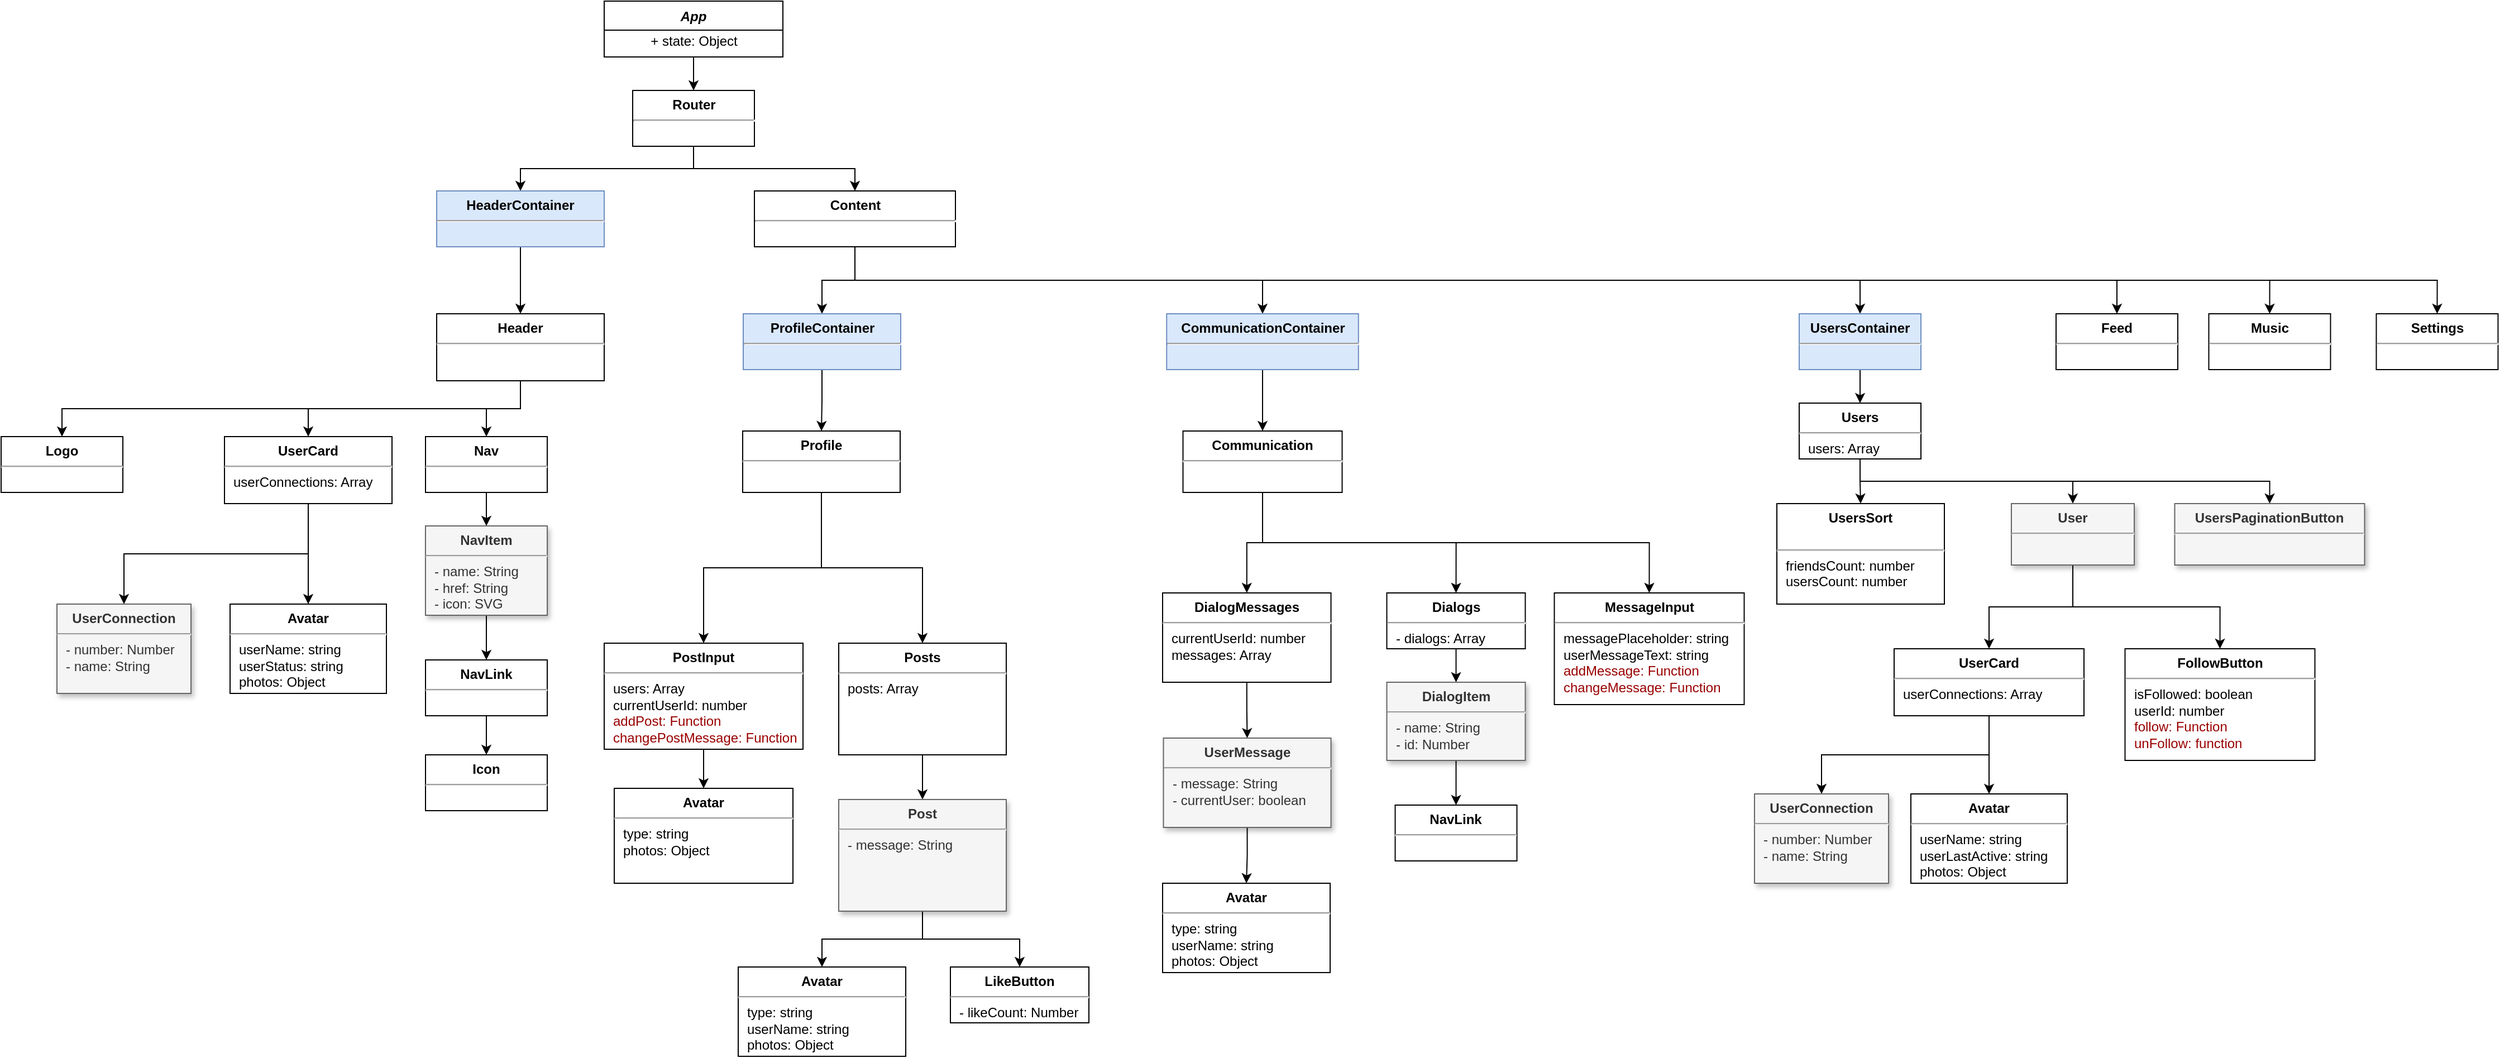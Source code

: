 <mxfile version="14.4.7" type="github">
  <diagram id="C5RBs43oDa-KdzZeNtuy" name="Page-1">
    <mxGraphModel dx="2178" dy="923" grid="1" gridSize="10" guides="1" tooltips="1" connect="1" arrows="1" fold="1" page="1" pageScale="1" pageWidth="827" pageHeight="1169" math="0" shadow="0">
      <root>
        <mxCell id="WIyWlLk6GJQsqaUBKTNV-0" />
        <mxCell id="WIyWlLk6GJQsqaUBKTNV-1" parent="WIyWlLk6GJQsqaUBKTNV-0" />
        <mxCell id="IoR6Snpq3EkC3o9elw1q-48" style="edgeStyle=orthogonalEdgeStyle;rounded=0;orthogonalLoop=1;jettySize=auto;html=1;exitX=0.5;exitY=1;exitDx=0;exitDy=0;entryX=0.5;entryY=0;entryDx=0;entryDy=0;" edge="1" parent="WIyWlLk6GJQsqaUBKTNV-1" source="zkfFHV4jXpPFQw0GAbJ--0" target="IoR6Snpq3EkC3o9elw1q-46">
          <mxGeometry relative="1" as="geometry" />
        </mxCell>
        <mxCell id="zkfFHV4jXpPFQw0GAbJ--0" value="App" style="swimlane;fontStyle=3;align=center;verticalAlign=top;childLayout=stackLayout;horizontal=1;startSize=26;horizontalStack=0;resizeParent=1;resizeLast=0;collapsible=1;marginBottom=0;rounded=0;shadow=0;strokeWidth=1;" parent="WIyWlLk6GJQsqaUBKTNV-1" vertex="1">
          <mxGeometry x="290" y="10" width="160" height="50" as="geometry">
            <mxRectangle x="230" y="140" width="160" height="26" as="alternateBounds" />
          </mxGeometry>
        </mxCell>
        <mxCell id="IoR6Snpq3EkC3o9elw1q-10" value="+ state: Object" style="text;html=1;align=center;verticalAlign=middle;resizable=0;points=[];autosize=1;" vertex="1" parent="zkfFHV4jXpPFQw0GAbJ--0">
          <mxGeometry y="26" width="160" height="20" as="geometry" />
        </mxCell>
        <mxCell id="IoR6Snpq3EkC3o9elw1q-23" style="edgeStyle=orthogonalEdgeStyle;rounded=0;orthogonalLoop=1;jettySize=auto;html=1;exitX=0.5;exitY=1;exitDx=0;exitDy=0;entryX=0.5;entryY=0;entryDx=0;entryDy=0;" edge="1" parent="WIyWlLk6GJQsqaUBKTNV-1" source="IoR6Snpq3EkC3o9elw1q-1" target="IoR6Snpq3EkC3o9elw1q-8">
          <mxGeometry relative="1" as="geometry" />
        </mxCell>
        <mxCell id="IoR6Snpq3EkC3o9elw1q-24" style="edgeStyle=orthogonalEdgeStyle;rounded=0;orthogonalLoop=1;jettySize=auto;html=1;exitX=0.5;exitY=1;exitDx=0;exitDy=0;entryX=0.5;entryY=0;entryDx=0;entryDy=0;" edge="1" parent="WIyWlLk6GJQsqaUBKTNV-1" source="IoR6Snpq3EkC3o9elw1q-1" target="IoR6Snpq3EkC3o9elw1q-11">
          <mxGeometry relative="1" as="geometry" />
        </mxCell>
        <mxCell id="IoR6Snpq3EkC3o9elw1q-1" value="&lt;p style=&quot;margin: 0px ; margin-top: 6px ; text-align: center&quot;&gt;&lt;b&gt;Header&lt;/b&gt;&lt;/p&gt;&lt;hr&gt;&lt;p style=&quot;margin: 0px ; margin-left: 8px&quot;&gt;&lt;br&gt;&lt;/p&gt;" style="align=left;overflow=fill;html=1;dropTarget=0;" vertex="1" parent="WIyWlLk6GJQsqaUBKTNV-1">
          <mxGeometry x="140" y="290" width="150" height="60" as="geometry" />
        </mxCell>
        <mxCell id="IoR6Snpq3EkC3o9elw1q-58" style="edgeStyle=orthogonalEdgeStyle;rounded=0;orthogonalLoop=1;jettySize=auto;html=1;exitX=0.5;exitY=1;exitDx=0;exitDy=0;entryX=0.5;entryY=0;entryDx=0;entryDy=0;" edge="1" parent="WIyWlLk6GJQsqaUBKTNV-1" source="IoR6Snpq3EkC3o9elw1q-4" target="IoR6Snpq3EkC3o9elw1q-57">
          <mxGeometry relative="1" as="geometry" />
        </mxCell>
        <mxCell id="IoR6Snpq3EkC3o9elw1q-59" style="edgeStyle=orthogonalEdgeStyle;rounded=0;orthogonalLoop=1;jettySize=auto;html=1;exitX=0.5;exitY=1;exitDx=0;exitDy=0;entryX=0.5;entryY=0;entryDx=0;entryDy=0;" edge="1" parent="WIyWlLk6GJQsqaUBKTNV-1" source="IoR6Snpq3EkC3o9elw1q-4" target="IoR6Snpq3EkC3o9elw1q-56">
          <mxGeometry relative="1" as="geometry" />
        </mxCell>
        <mxCell id="IoR6Snpq3EkC3o9elw1q-60" style="edgeStyle=orthogonalEdgeStyle;rounded=0;orthogonalLoop=1;jettySize=auto;html=1;exitX=0.5;exitY=1;exitDx=0;exitDy=0;entryX=0.5;entryY=0;entryDx=0;entryDy=0;" edge="1" parent="WIyWlLk6GJQsqaUBKTNV-1" source="IoR6Snpq3EkC3o9elw1q-4" target="IoR6Snpq3EkC3o9elw1q-55">
          <mxGeometry relative="1" as="geometry" />
        </mxCell>
        <mxCell id="IoR6Snpq3EkC3o9elw1q-95" style="edgeStyle=orthogonalEdgeStyle;rounded=0;orthogonalLoop=1;jettySize=auto;html=1;exitX=0.5;exitY=1;exitDx=0;exitDy=0;entryX=0.5;entryY=0;entryDx=0;entryDy=0;" edge="1" parent="WIyWlLk6GJQsqaUBKTNV-1" source="IoR6Snpq3EkC3o9elw1q-4" target="IoR6Snpq3EkC3o9elw1q-94">
          <mxGeometry relative="1" as="geometry" />
        </mxCell>
        <mxCell id="IoR6Snpq3EkC3o9elw1q-98" style="edgeStyle=orthogonalEdgeStyle;rounded=0;orthogonalLoop=1;jettySize=auto;html=1;exitX=0.5;exitY=1;exitDx=0;exitDy=0;entryX=0.5;entryY=0;entryDx=0;entryDy=0;" edge="1" parent="WIyWlLk6GJQsqaUBKTNV-1" source="IoR6Snpq3EkC3o9elw1q-4" target="IoR6Snpq3EkC3o9elw1q-97">
          <mxGeometry relative="1" as="geometry" />
        </mxCell>
        <mxCell id="IoR6Snpq3EkC3o9elw1q-108" style="edgeStyle=orthogonalEdgeStyle;rounded=0;orthogonalLoop=1;jettySize=auto;html=1;exitX=0.5;exitY=1;exitDx=0;exitDy=0;entryX=0.5;entryY=0;entryDx=0;entryDy=0;" edge="1" parent="WIyWlLk6GJQsqaUBKTNV-1" source="IoR6Snpq3EkC3o9elw1q-4" target="IoR6Snpq3EkC3o9elw1q-105">
          <mxGeometry relative="1" as="geometry" />
        </mxCell>
        <mxCell id="IoR6Snpq3EkC3o9elw1q-4" value="&lt;p style=&quot;margin: 0px ; margin-top: 6px ; text-align: center&quot;&gt;&lt;b&gt;Content&lt;/b&gt;&lt;/p&gt;&lt;hr&gt;&lt;p style=&quot;margin: 0px ; margin-left: 8px&quot;&gt;&lt;br&gt;&lt;/p&gt;" style="align=left;overflow=fill;html=1;dropTarget=0;" vertex="1" parent="WIyWlLk6GJQsqaUBKTNV-1">
          <mxGeometry x="424.5" y="180" width="180" height="50" as="geometry" />
        </mxCell>
        <mxCell id="IoR6Snpq3EkC3o9elw1q-8" value="&lt;p style=&quot;margin: 0px ; margin-top: 6px ; text-align: center&quot;&gt;&lt;b&gt;Logo&lt;/b&gt;&lt;/p&gt;&lt;hr&gt;&lt;p style=&quot;margin: 0px ; margin-left: 8px&quot;&gt;&lt;br&gt;&lt;/p&gt;" style="align=left;overflow=fill;html=1;dropTarget=0;" vertex="1" parent="WIyWlLk6GJQsqaUBKTNV-1">
          <mxGeometry x="-250" y="400" width="109" height="50" as="geometry" />
        </mxCell>
        <mxCell id="IoR6Snpq3EkC3o9elw1q-32" style="edgeStyle=orthogonalEdgeStyle;rounded=0;orthogonalLoop=1;jettySize=auto;html=1;exitX=0.5;exitY=1;exitDx=0;exitDy=0;entryX=0.5;entryY=0;entryDx=0;entryDy=0;" edge="1" parent="WIyWlLk6GJQsqaUBKTNV-1" source="IoR6Snpq3EkC3o9elw1q-11" target="IoR6Snpq3EkC3o9elw1q-30">
          <mxGeometry relative="1" as="geometry" />
        </mxCell>
        <mxCell id="IoR6Snpq3EkC3o9elw1q-33" style="edgeStyle=orthogonalEdgeStyle;rounded=0;orthogonalLoop=1;jettySize=auto;html=1;exitX=0.5;exitY=1;exitDx=0;exitDy=0;entryX=0.5;entryY=0;entryDx=0;entryDy=0;" edge="1" parent="WIyWlLk6GJQsqaUBKTNV-1" source="IoR6Snpq3EkC3o9elw1q-11" target="IoR6Snpq3EkC3o9elw1q-28">
          <mxGeometry relative="1" as="geometry" />
        </mxCell>
        <mxCell id="IoR6Snpq3EkC3o9elw1q-11" value="&lt;p style=&quot;margin: 0px ; margin-top: 6px ; text-align: center&quot;&gt;&lt;b&gt;UserCard&lt;/b&gt;&lt;/p&gt;&lt;hr&gt;&lt;p style=&quot;margin: 0px ; margin-left: 8px&quot;&gt;userConnections: Array&lt;/p&gt;" style="align=left;overflow=fill;html=1;dropTarget=0;" vertex="1" parent="WIyWlLk6GJQsqaUBKTNV-1">
          <mxGeometry x="-50" y="400" width="150" height="60" as="geometry" />
        </mxCell>
        <mxCell id="IoR6Snpq3EkC3o9elw1q-39" style="edgeStyle=orthogonalEdgeStyle;rounded=0;orthogonalLoop=1;jettySize=auto;html=1;exitX=0.5;exitY=1;exitDx=0;exitDy=0;entryX=0.5;entryY=0;entryDx=0;entryDy=0;" edge="1" parent="WIyWlLk6GJQsqaUBKTNV-1" source="IoR6Snpq3EkC3o9elw1q-13" target="IoR6Snpq3EkC3o9elw1q-37">
          <mxGeometry relative="1" as="geometry" />
        </mxCell>
        <mxCell id="IoR6Snpq3EkC3o9elw1q-13" value="&lt;p style=&quot;margin: 0px ; margin-top: 6px ; text-align: center&quot;&gt;&lt;b&gt;Nav&lt;/b&gt;&lt;/p&gt;&lt;hr&gt;&lt;p style=&quot;margin: 0px ; margin-left: 8px&quot;&gt;&lt;br&gt;&lt;/p&gt;" style="align=left;overflow=fill;html=1;dropTarget=0;" vertex="1" parent="WIyWlLk6GJQsqaUBKTNV-1">
          <mxGeometry x="130" y="400" width="109" height="50" as="geometry" />
        </mxCell>
        <mxCell id="IoR6Snpq3EkC3o9elw1q-28" value="&lt;p style=&quot;margin: 0px ; margin-top: 6px ; text-align: center&quot;&gt;&lt;b&gt;UserConnection&lt;/b&gt;&lt;/p&gt;&lt;hr&gt;&lt;p style=&quot;margin: 0px ; margin-left: 8px&quot;&gt;- number: Number&lt;/p&gt;&lt;p style=&quot;margin: 0px ; margin-left: 8px&quot;&gt;- name: String&lt;/p&gt;" style="align=left;overflow=fill;html=1;dropTarget=0;rounded=0;glass=0;shadow=1;sketch=0;fillColor=#f5f5f5;strokeColor=#666666;fontColor=#333333;" vertex="1" parent="WIyWlLk6GJQsqaUBKTNV-1">
          <mxGeometry x="-200" y="550" width="120" height="80" as="geometry" />
        </mxCell>
        <mxCell id="IoR6Snpq3EkC3o9elw1q-30" value="&lt;p style=&quot;margin: 0px ; margin-top: 6px ; text-align: center&quot;&gt;&lt;b&gt;Avatar&lt;/b&gt;&lt;/p&gt;&lt;hr&gt;&lt;p style=&quot;margin: 0px 0px 0px 8px&quot;&gt;&lt;span&gt;userName: string&lt;/span&gt;&lt;br&gt;&lt;/p&gt;&lt;p style=&quot;margin: 0px 0px 0px 8px&quot;&gt;userStatus: string&lt;/p&gt;&lt;p style=&quot;margin: 0px 0px 0px 8px&quot;&gt;photos: Object&lt;/p&gt;" style="align=left;overflow=fill;html=1;dropTarget=0;" vertex="1" parent="WIyWlLk6GJQsqaUBKTNV-1">
          <mxGeometry x="-45" y="550" width="140" height="80" as="geometry" />
        </mxCell>
        <mxCell id="IoR6Snpq3EkC3o9elw1q-42" style="edgeStyle=orthogonalEdgeStyle;rounded=0;orthogonalLoop=1;jettySize=auto;html=1;exitX=0.5;exitY=1;exitDx=0;exitDy=0;entryX=0.5;entryY=0;entryDx=0;entryDy=0;" edge="1" parent="WIyWlLk6GJQsqaUBKTNV-1" source="IoR6Snpq3EkC3o9elw1q-37" target="IoR6Snpq3EkC3o9elw1q-40">
          <mxGeometry relative="1" as="geometry" />
        </mxCell>
        <mxCell id="IoR6Snpq3EkC3o9elw1q-37" value="&lt;p style=&quot;margin: 0px ; margin-top: 6px ; text-align: center&quot;&gt;&lt;b&gt;NavItem&lt;/b&gt;&lt;/p&gt;&lt;hr&gt;&lt;p style=&quot;margin: 0px ; margin-left: 8px&quot;&gt;- name: String&lt;/p&gt;&lt;p style=&quot;margin: 0px ; margin-left: 8px&quot;&gt;- href: String&lt;/p&gt;&lt;p style=&quot;margin: 0px ; margin-left: 8px&quot;&gt;- icon: SVG&lt;/p&gt;" style="align=left;overflow=fill;html=1;dropTarget=0;shadow=1;fillColor=#f5f5f5;strokeColor=#666666;fontColor=#333333;" vertex="1" parent="WIyWlLk6GJQsqaUBKTNV-1">
          <mxGeometry x="130" y="480" width="109" height="80" as="geometry" />
        </mxCell>
        <mxCell id="IoR6Snpq3EkC3o9elw1q-45" style="edgeStyle=orthogonalEdgeStyle;rounded=0;orthogonalLoop=1;jettySize=auto;html=1;exitX=0.5;exitY=1;exitDx=0;exitDy=0;entryX=0.5;entryY=0;entryDx=0;entryDy=0;" edge="1" parent="WIyWlLk6GJQsqaUBKTNV-1" source="IoR6Snpq3EkC3o9elw1q-40" target="IoR6Snpq3EkC3o9elw1q-43">
          <mxGeometry relative="1" as="geometry" />
        </mxCell>
        <mxCell id="IoR6Snpq3EkC3o9elw1q-40" value="&lt;p style=&quot;margin: 0px ; margin-top: 6px ; text-align: center&quot;&gt;&lt;b&gt;NavLink&lt;/b&gt;&lt;/p&gt;&lt;hr&gt;&lt;p style=&quot;margin: 0px ; margin-left: 8px&quot;&gt;&lt;br&gt;&lt;/p&gt;" style="align=left;overflow=fill;html=1;dropTarget=0;shadow=0;" vertex="1" parent="WIyWlLk6GJQsqaUBKTNV-1">
          <mxGeometry x="130" y="600" width="109" height="50" as="geometry" />
        </mxCell>
        <mxCell id="IoR6Snpq3EkC3o9elw1q-43" value="&lt;p style=&quot;margin: 0px ; margin-top: 6px ; text-align: center&quot;&gt;&lt;b&gt;Icon&lt;/b&gt;&lt;/p&gt;&lt;hr&gt;&lt;p style=&quot;margin: 0px ; margin-left: 8px&quot;&gt;&lt;br&gt;&lt;/p&gt;" style="align=left;overflow=fill;html=1;dropTarget=0;shadow=0;" vertex="1" parent="WIyWlLk6GJQsqaUBKTNV-1">
          <mxGeometry x="130" y="685" width="109" height="50" as="geometry" />
        </mxCell>
        <mxCell id="IoR6Snpq3EkC3o9elw1q-49" style="edgeStyle=orthogonalEdgeStyle;rounded=0;orthogonalLoop=1;jettySize=auto;html=1;exitX=0.5;exitY=1;exitDx=0;exitDy=0;entryX=0.5;entryY=0;entryDx=0;entryDy=0;" edge="1" parent="WIyWlLk6GJQsqaUBKTNV-1" source="IoR6Snpq3EkC3o9elw1q-46" target="IoR6Snpq3EkC3o9elw1q-100">
          <mxGeometry relative="1" as="geometry" />
        </mxCell>
        <mxCell id="IoR6Snpq3EkC3o9elw1q-50" style="edgeStyle=orthogonalEdgeStyle;rounded=0;orthogonalLoop=1;jettySize=auto;html=1;exitX=0.5;exitY=1;exitDx=0;exitDy=0;entryX=0.5;entryY=0;entryDx=0;entryDy=0;" edge="1" parent="WIyWlLk6GJQsqaUBKTNV-1" source="IoR6Snpq3EkC3o9elw1q-46" target="IoR6Snpq3EkC3o9elw1q-4">
          <mxGeometry relative="1" as="geometry" />
        </mxCell>
        <mxCell id="IoR6Snpq3EkC3o9elw1q-46" value="&lt;p style=&quot;margin: 0px ; margin-top: 6px ; text-align: center&quot;&gt;&lt;b&gt;Router&lt;/b&gt;&lt;/p&gt;&lt;hr&gt;&lt;p style=&quot;margin: 0px ; margin-left: 8px&quot;&gt;&lt;br&gt;&lt;/p&gt;" style="align=left;overflow=fill;html=1;dropTarget=0;" vertex="1" parent="WIyWlLk6GJQsqaUBKTNV-1">
          <mxGeometry x="315.5" y="90" width="109" height="50" as="geometry" />
        </mxCell>
        <mxCell id="IoR6Snpq3EkC3o9elw1q-64" style="edgeStyle=orthogonalEdgeStyle;rounded=0;orthogonalLoop=1;jettySize=auto;html=1;exitX=0.5;exitY=1;exitDx=0;exitDy=0;" edge="1" parent="WIyWlLk6GJQsqaUBKTNV-1" source="IoR6Snpq3EkC3o9elw1q-53" target="IoR6Snpq3EkC3o9elw1q-63">
          <mxGeometry relative="1" as="geometry" />
        </mxCell>
        <mxCell id="IoR6Snpq3EkC3o9elw1q-70" style="edgeStyle=orthogonalEdgeStyle;rounded=0;orthogonalLoop=1;jettySize=auto;html=1;exitX=0.5;exitY=1;exitDx=0;exitDy=0;entryX=0.5;entryY=0;entryDx=0;entryDy=0;" edge="1" parent="WIyWlLk6GJQsqaUBKTNV-1" source="IoR6Snpq3EkC3o9elw1q-53" target="IoR6Snpq3EkC3o9elw1q-69">
          <mxGeometry relative="1" as="geometry" />
        </mxCell>
        <mxCell id="IoR6Snpq3EkC3o9elw1q-53" value="&lt;p style=&quot;margin: 0px ; margin-top: 6px ; text-align: center&quot;&gt;&lt;b&gt;Profile&lt;/b&gt;&lt;/p&gt;&lt;hr&gt;&lt;p style=&quot;margin: 0px ; margin-left: 8px&quot;&gt;&lt;br&gt;&lt;/p&gt;" style="align=left;overflow=fill;html=1;dropTarget=0;" vertex="1" parent="WIyWlLk6GJQsqaUBKTNV-1">
          <mxGeometry x="414" y="395" width="141" height="55" as="geometry" />
        </mxCell>
        <mxCell id="IoR6Snpq3EkC3o9elw1q-76" style="edgeStyle=orthogonalEdgeStyle;rounded=0;orthogonalLoop=1;jettySize=auto;html=1;exitX=0.5;exitY=1;exitDx=0;exitDy=0;entryX=0.5;entryY=0;entryDx=0;entryDy=0;" edge="1" parent="WIyWlLk6GJQsqaUBKTNV-1" source="IoR6Snpq3EkC3o9elw1q-54" target="IoR6Snpq3EkC3o9elw1q-75">
          <mxGeometry relative="1" as="geometry" />
        </mxCell>
        <mxCell id="IoR6Snpq3EkC3o9elw1q-78" style="edgeStyle=orthogonalEdgeStyle;rounded=0;orthogonalLoop=1;jettySize=auto;html=1;exitX=0.5;exitY=1;exitDx=0;exitDy=0;entryX=0.5;entryY=0;entryDx=0;entryDy=0;" edge="1" parent="WIyWlLk6GJQsqaUBKTNV-1" source="IoR6Snpq3EkC3o9elw1q-54" target="IoR6Snpq3EkC3o9elw1q-77">
          <mxGeometry relative="1" as="geometry" />
        </mxCell>
        <mxCell id="IoR6Snpq3EkC3o9elw1q-89" style="edgeStyle=orthogonalEdgeStyle;rounded=0;orthogonalLoop=1;jettySize=auto;html=1;exitX=0.5;exitY=1;exitDx=0;exitDy=0;entryX=0.5;entryY=0;entryDx=0;entryDy=0;" edge="1" parent="WIyWlLk6GJQsqaUBKTNV-1" source="IoR6Snpq3EkC3o9elw1q-54" target="IoR6Snpq3EkC3o9elw1q-88">
          <mxGeometry relative="1" as="geometry" />
        </mxCell>
        <mxCell id="IoR6Snpq3EkC3o9elw1q-54" value="&lt;p style=&quot;margin: 0px ; margin-top: 6px ; text-align: center&quot;&gt;&lt;b&gt;Communication&lt;/b&gt;&lt;/p&gt;&lt;hr&gt;&lt;p style=&quot;margin: 0px ; margin-left: 8px&quot;&gt;&lt;br&gt;&lt;/p&gt;" style="align=left;overflow=fill;html=1;dropTarget=0;" vertex="1" parent="WIyWlLk6GJQsqaUBKTNV-1">
          <mxGeometry x="808.25" y="395" width="142.5" height="55" as="geometry" />
        </mxCell>
        <mxCell id="IoR6Snpq3EkC3o9elw1q-55" value="&lt;p style=&quot;margin: 0px ; margin-top: 6px ; text-align: center&quot;&gt;&lt;b&gt;Feed&lt;/b&gt;&lt;/p&gt;&lt;hr&gt;&lt;p style=&quot;margin: 0px ; margin-left: 8px&quot;&gt;&lt;br&gt;&lt;/p&gt;" style="align=left;overflow=fill;html=1;dropTarget=0;" vertex="1" parent="WIyWlLk6GJQsqaUBKTNV-1">
          <mxGeometry x="1590" y="290" width="109" height="50" as="geometry" />
        </mxCell>
        <mxCell id="IoR6Snpq3EkC3o9elw1q-56" value="&lt;p style=&quot;margin: 0px ; margin-top: 6px ; text-align: center&quot;&gt;&lt;b&gt;Music&lt;/b&gt;&lt;/p&gt;&lt;hr&gt;&lt;p style=&quot;margin: 0px ; margin-left: 8px&quot;&gt;&lt;br&gt;&lt;/p&gt;" style="align=left;overflow=fill;html=1;dropTarget=0;" vertex="1" parent="WIyWlLk6GJQsqaUBKTNV-1">
          <mxGeometry x="1726.75" y="290" width="109" height="50" as="geometry" />
        </mxCell>
        <mxCell id="IoR6Snpq3EkC3o9elw1q-57" value="&lt;p style=&quot;margin: 0px ; margin-top: 6px ; text-align: center&quot;&gt;&lt;b&gt;Settings&lt;/b&gt;&lt;/p&gt;&lt;hr&gt;&lt;p style=&quot;margin: 0px ; margin-left: 8px&quot;&gt;&lt;br&gt;&lt;/p&gt;" style="align=left;overflow=fill;html=1;dropTarget=0;" vertex="1" parent="WIyWlLk6GJQsqaUBKTNV-1">
          <mxGeometry x="1876.75" y="290" width="109" height="50" as="geometry" />
        </mxCell>
        <mxCell id="IoR6Snpq3EkC3o9elw1q-66" style="edgeStyle=orthogonalEdgeStyle;rounded=0;orthogonalLoop=1;jettySize=auto;html=1;exitX=0.5;exitY=1;exitDx=0;exitDy=0;entryX=0.5;entryY=0;entryDx=0;entryDy=0;" edge="1" parent="WIyWlLk6GJQsqaUBKTNV-1" source="IoR6Snpq3EkC3o9elw1q-63" target="IoR6Snpq3EkC3o9elw1q-65">
          <mxGeometry relative="1" as="geometry" />
        </mxCell>
        <mxCell id="IoR6Snpq3EkC3o9elw1q-63" value="&lt;p style=&quot;margin: 0px ; margin-top: 6px ; text-align: center&quot;&gt;&lt;b&gt;PostInput&lt;/b&gt;&lt;/p&gt;&lt;hr&gt;&lt;p style=&quot;margin: 0px 0px 0px 8px&quot;&gt;users: Array&lt;/p&gt;&lt;p style=&quot;margin: 0px 0px 0px 8px&quot;&gt;currentUserId: number&lt;/p&gt;&lt;p style=&quot;margin: 0px 0px 0px 8px&quot;&gt;&lt;font color=&quot;#990000&quot;&gt;addPost: Function&lt;/font&gt;&lt;/p&gt;&lt;p style=&quot;margin: 0px 0px 0px 8px&quot;&gt;&lt;font color=&quot;#990000&quot;&gt;changePostMessage: Function&lt;/font&gt;&lt;/p&gt;" style="align=left;overflow=fill;html=1;dropTarget=0;" vertex="1" parent="WIyWlLk6GJQsqaUBKTNV-1">
          <mxGeometry x="290" y="585" width="178" height="95" as="geometry" />
        </mxCell>
        <mxCell id="IoR6Snpq3EkC3o9elw1q-65" value="&lt;p style=&quot;margin: 0px ; margin-top: 6px ; text-align: center&quot;&gt;&lt;b&gt;Avatar&lt;/b&gt;&lt;/p&gt;&lt;hr&gt;&lt;p style=&quot;margin: 0px 0px 0px 8px&quot;&gt;type: string&lt;/p&gt;&lt;p style=&quot;margin: 0px 0px 0px 8px&quot;&gt;photos: Object&lt;/p&gt;" style="align=left;overflow=fill;html=1;dropTarget=0;" vertex="1" parent="WIyWlLk6GJQsqaUBKTNV-1">
          <mxGeometry x="299" y="715" width="160" height="85" as="geometry" />
        </mxCell>
        <mxCell id="IoR6Snpq3EkC3o9elw1q-93" style="edgeStyle=orthogonalEdgeStyle;rounded=0;orthogonalLoop=1;jettySize=auto;html=1;exitX=0.5;exitY=1;exitDx=0;exitDy=0;entryX=0.5;entryY=0;entryDx=0;entryDy=0;" edge="1" parent="WIyWlLk6GJQsqaUBKTNV-1" source="IoR6Snpq3EkC3o9elw1q-69" target="IoR6Snpq3EkC3o9elw1q-90">
          <mxGeometry relative="1" as="geometry" />
        </mxCell>
        <mxCell id="IoR6Snpq3EkC3o9elw1q-69" value="&lt;p style=&quot;margin: 0px ; margin-top: 6px ; text-align: center&quot;&gt;&lt;b&gt;Posts&lt;/b&gt;&lt;/p&gt;&lt;hr&gt;&lt;p style=&quot;margin: 0px ; margin-left: 8px&quot;&gt;posts: Array&lt;/p&gt;" style="align=left;overflow=fill;html=1;dropTarget=0;shadow=0;" vertex="1" parent="WIyWlLk6GJQsqaUBKTNV-1">
          <mxGeometry x="500" y="585" width="150" height="100" as="geometry" />
        </mxCell>
        <mxCell id="IoR6Snpq3EkC3o9elw1q-71" value="&lt;p style=&quot;margin: 0px ; margin-top: 6px ; text-align: center&quot;&gt;&lt;b&gt;Avatar&lt;/b&gt;&lt;/p&gt;&lt;hr&gt;&lt;p style=&quot;margin: 0px 0px 0px 8px&quot;&gt;type: string&lt;/p&gt;&lt;p style=&quot;margin: 0px 0px 0px 8px&quot;&gt;userName: string&lt;/p&gt;&lt;p style=&quot;margin: 0px 0px 0px 8px&quot;&gt;photos: Object&lt;/p&gt;" style="align=left;overflow=fill;html=1;dropTarget=0;" vertex="1" parent="WIyWlLk6GJQsqaUBKTNV-1">
          <mxGeometry x="410" y="875" width="150" height="80" as="geometry" />
        </mxCell>
        <mxCell id="IoR6Snpq3EkC3o9elw1q-73" value="&lt;p style=&quot;margin: 0px ; margin-top: 6px ; text-align: center&quot;&gt;&lt;b&gt;LikeButton&lt;/b&gt;&lt;/p&gt;&lt;hr&gt;&lt;p style=&quot;margin: 0px ; margin-left: 8px&quot;&gt;- likeCount: Number&lt;/p&gt;" style="align=left;overflow=fill;html=1;dropTarget=0;" vertex="1" parent="WIyWlLk6GJQsqaUBKTNV-1">
          <mxGeometry x="600" y="875" width="124" height="50" as="geometry" />
        </mxCell>
        <mxCell id="IoR6Snpq3EkC3o9elw1q-80" style="edgeStyle=orthogonalEdgeStyle;rounded=0;orthogonalLoop=1;jettySize=auto;html=1;exitX=0.5;exitY=1;exitDx=0;exitDy=0;entryX=0.5;entryY=0;entryDx=0;entryDy=0;" edge="1" parent="WIyWlLk6GJQsqaUBKTNV-1" source="IoR6Snpq3EkC3o9elw1q-75" target="IoR6Snpq3EkC3o9elw1q-79">
          <mxGeometry relative="1" as="geometry" />
        </mxCell>
        <mxCell id="IoR6Snpq3EkC3o9elw1q-75" value="&lt;p style=&quot;margin: 0px ; margin-top: 6px ; text-align: center&quot;&gt;&lt;b&gt;DialogMessages&lt;/b&gt;&lt;/p&gt;&lt;hr&gt;&lt;p style=&quot;margin: 0px ; margin-left: 8px&quot;&gt;currentUserId: number&lt;/p&gt;&lt;p style=&quot;margin: 0px ; margin-left: 8px&quot;&gt;messages: Array&lt;/p&gt;" style="align=left;overflow=fill;html=1;dropTarget=0;" vertex="1" parent="WIyWlLk6GJQsqaUBKTNV-1">
          <mxGeometry x="790" y="540" width="150.75" height="80" as="geometry" />
        </mxCell>
        <mxCell id="IoR6Snpq3EkC3o9elw1q-82" style="edgeStyle=orthogonalEdgeStyle;rounded=0;orthogonalLoop=1;jettySize=auto;html=1;exitX=0.5;exitY=1;exitDx=0;exitDy=0;entryX=0.5;entryY=0;entryDx=0;entryDy=0;" edge="1" parent="WIyWlLk6GJQsqaUBKTNV-1" source="IoR6Snpq3EkC3o9elw1q-77" target="IoR6Snpq3EkC3o9elw1q-81">
          <mxGeometry relative="1" as="geometry" />
        </mxCell>
        <mxCell id="IoR6Snpq3EkC3o9elw1q-77" value="&lt;p style=&quot;margin: 0px ; margin-top: 6px ; text-align: center&quot;&gt;&lt;b&gt;Dialogs&lt;/b&gt;&lt;/p&gt;&lt;hr&gt;&lt;p style=&quot;margin: 0px ; margin-left: 8px&quot;&gt;- dialogs: Array&lt;/p&gt;" style="align=left;overflow=fill;html=1;dropTarget=0;" vertex="1" parent="WIyWlLk6GJQsqaUBKTNV-1">
          <mxGeometry x="990.75" y="540" width="124" height="50" as="geometry" />
        </mxCell>
        <mxCell id="IoR6Snpq3EkC3o9elw1q-87" style="edgeStyle=orthogonalEdgeStyle;rounded=0;orthogonalLoop=1;jettySize=auto;html=1;exitX=0.5;exitY=1;exitDx=0;exitDy=0;entryX=0.5;entryY=0;entryDx=0;entryDy=0;" edge="1" parent="WIyWlLk6GJQsqaUBKTNV-1" source="IoR6Snpq3EkC3o9elw1q-79" target="IoR6Snpq3EkC3o9elw1q-86">
          <mxGeometry relative="1" as="geometry" />
        </mxCell>
        <mxCell id="IoR6Snpq3EkC3o9elw1q-79" value="&lt;p style=&quot;margin: 0px ; margin-top: 6px ; text-align: center&quot;&gt;&lt;b&gt;UserMessage&lt;/b&gt;&lt;/p&gt;&lt;hr&gt;&lt;p style=&quot;margin: 0px ; margin-left: 8px&quot;&gt;- message: String&lt;/p&gt;&lt;p style=&quot;margin: 0px ; margin-left: 8px&quot;&gt;- currentUser: boolean&lt;/p&gt;" style="align=left;overflow=fill;html=1;dropTarget=0;shadow=1;fillColor=#f5f5f5;strokeColor=#666666;fontColor=#333333;" vertex="1" parent="WIyWlLk6GJQsqaUBKTNV-1">
          <mxGeometry x="790.75" y="670" width="150" height="80" as="geometry" />
        </mxCell>
        <mxCell id="IoR6Snpq3EkC3o9elw1q-84" style="edgeStyle=orthogonalEdgeStyle;rounded=0;orthogonalLoop=1;jettySize=auto;html=1;exitX=0.5;exitY=1;exitDx=0;exitDy=0;entryX=0.5;entryY=0;entryDx=0;entryDy=0;" edge="1" parent="WIyWlLk6GJQsqaUBKTNV-1" source="IoR6Snpq3EkC3o9elw1q-81" target="IoR6Snpq3EkC3o9elw1q-83">
          <mxGeometry relative="1" as="geometry" />
        </mxCell>
        <mxCell id="IoR6Snpq3EkC3o9elw1q-81" value="&lt;p style=&quot;margin: 0px ; margin-top: 6px ; text-align: center&quot;&gt;&lt;b&gt;DialogItem&lt;/b&gt;&lt;/p&gt;&lt;hr&gt;&lt;p style=&quot;margin: 0px ; margin-left: 8px&quot;&gt;- name: String&lt;/p&gt;&lt;p style=&quot;margin: 0px ; margin-left: 8px&quot;&gt;- id: Number&lt;/p&gt;" style="align=left;overflow=fill;html=1;dropTarget=0;shadow=1;fillColor=#f5f5f5;strokeColor=#666666;fontColor=#333333;" vertex="1" parent="WIyWlLk6GJQsqaUBKTNV-1">
          <mxGeometry x="990.75" y="620" width="124" height="70" as="geometry" />
        </mxCell>
        <mxCell id="IoR6Snpq3EkC3o9elw1q-83" value="&lt;p style=&quot;margin: 0px ; margin-top: 6px ; text-align: center&quot;&gt;&lt;b&gt;NavLink&lt;/b&gt;&lt;/p&gt;&lt;hr&gt;&lt;p style=&quot;margin: 0px ; margin-left: 8px&quot;&gt;&lt;br&gt;&lt;/p&gt;" style="align=left;overflow=fill;html=1;dropTarget=0;shadow=0;" vertex="1" parent="WIyWlLk6GJQsqaUBKTNV-1">
          <mxGeometry x="998.25" y="730" width="109" height="50" as="geometry" />
        </mxCell>
        <mxCell id="IoR6Snpq3EkC3o9elw1q-86" value="&lt;p style=&quot;margin: 0px ; margin-top: 6px ; text-align: center&quot;&gt;&lt;b&gt;Avatar&lt;/b&gt;&lt;/p&gt;&lt;hr&gt;&lt;p style=&quot;margin: 0px ; margin-left: 8px&quot;&gt;type: string&lt;/p&gt;&lt;p style=&quot;margin: 0px ; margin-left: 8px&quot;&gt;userName: string&lt;/p&gt;&lt;p style=&quot;margin: 0px ; margin-left: 8px&quot;&gt;photos: Object&lt;br&gt;&lt;/p&gt;" style="align=left;overflow=fill;html=1;dropTarget=0;" vertex="1" parent="WIyWlLk6GJQsqaUBKTNV-1">
          <mxGeometry x="790" y="800" width="150" height="80" as="geometry" />
        </mxCell>
        <mxCell id="IoR6Snpq3EkC3o9elw1q-88" value="&lt;p style=&quot;margin: 0px ; margin-top: 6px ; text-align: center&quot;&gt;&lt;b&gt;MessageInput&lt;/b&gt;&lt;/p&gt;&lt;hr&gt;&lt;p style=&quot;margin: 0px ; margin-left: 8px&quot;&gt;messagePlaceholder: string&lt;/p&gt;&lt;p style=&quot;margin: 0px ; margin-left: 8px&quot;&gt;userMessageText: string&lt;/p&gt;&lt;p style=&quot;margin: 0px ; margin-left: 8px&quot;&gt;&lt;font color=&quot;#990000&quot;&gt;addMessage: Function&lt;/font&gt;&lt;/p&gt;&lt;p style=&quot;margin: 0px ; margin-left: 8px&quot;&gt;&lt;font color=&quot;#990000&quot;&gt;changeMessage: Function&lt;/font&gt;&lt;/p&gt;" style="align=left;overflow=fill;html=1;dropTarget=0;" vertex="1" parent="WIyWlLk6GJQsqaUBKTNV-1">
          <mxGeometry x="1140.75" y="540" width="170" height="100" as="geometry" />
        </mxCell>
        <mxCell id="IoR6Snpq3EkC3o9elw1q-91" style="edgeStyle=orthogonalEdgeStyle;rounded=0;orthogonalLoop=1;jettySize=auto;html=1;exitX=0.5;exitY=1;exitDx=0;exitDy=0;entryX=0.5;entryY=0;entryDx=0;entryDy=0;" edge="1" parent="WIyWlLk6GJQsqaUBKTNV-1" source="IoR6Snpq3EkC3o9elw1q-90" target="IoR6Snpq3EkC3o9elw1q-71">
          <mxGeometry relative="1" as="geometry" />
        </mxCell>
        <mxCell id="IoR6Snpq3EkC3o9elw1q-92" style="edgeStyle=orthogonalEdgeStyle;rounded=0;orthogonalLoop=1;jettySize=auto;html=1;exitX=0.5;exitY=1;exitDx=0;exitDy=0;entryX=0.5;entryY=0;entryDx=0;entryDy=0;" edge="1" parent="WIyWlLk6GJQsqaUBKTNV-1" source="IoR6Snpq3EkC3o9elw1q-90" target="IoR6Snpq3EkC3o9elw1q-73">
          <mxGeometry relative="1" as="geometry" />
        </mxCell>
        <mxCell id="IoR6Snpq3EkC3o9elw1q-90" value="&lt;p style=&quot;margin: 0px ; margin-top: 6px ; text-align: center&quot;&gt;&lt;b&gt;Post&lt;/b&gt;&lt;/p&gt;&lt;hr&gt;&lt;p style=&quot;margin: 0px ; margin-left: 8px&quot;&gt;- message: String&lt;/p&gt;" style="align=left;overflow=fill;html=1;dropTarget=0;shadow=1;fillColor=#f5f5f5;strokeColor=#666666;fontColor=#333333;" vertex="1" parent="WIyWlLk6GJQsqaUBKTNV-1">
          <mxGeometry x="500" y="725" width="150" height="100" as="geometry" />
        </mxCell>
        <mxCell id="IoR6Snpq3EkC3o9elw1q-96" style="edgeStyle=orthogonalEdgeStyle;rounded=0;orthogonalLoop=1;jettySize=auto;html=1;exitX=0.5;exitY=1;exitDx=0;exitDy=0;entryX=0.5;entryY=0;entryDx=0;entryDy=0;" edge="1" parent="WIyWlLk6GJQsqaUBKTNV-1" source="IoR6Snpq3EkC3o9elw1q-94" target="IoR6Snpq3EkC3o9elw1q-54">
          <mxGeometry relative="1" as="geometry" />
        </mxCell>
        <mxCell id="IoR6Snpq3EkC3o9elw1q-94" value="&lt;p style=&quot;margin: 0px ; margin-top: 6px ; text-align: center&quot;&gt;&lt;b&gt;CommunicationContainer&lt;/b&gt;&lt;/p&gt;&lt;hr&gt;&lt;p style=&quot;margin: 0px ; margin-left: 8px&quot;&gt;&lt;br&gt;&lt;/p&gt;" style="align=left;overflow=fill;html=1;dropTarget=0;fillColor=#dae8fc;strokeColor=#6c8ebf;" vertex="1" parent="WIyWlLk6GJQsqaUBKTNV-1">
          <mxGeometry x="793.62" y="290" width="171.75" height="50" as="geometry" />
        </mxCell>
        <mxCell id="IoR6Snpq3EkC3o9elw1q-99" style="edgeStyle=orthogonalEdgeStyle;rounded=0;orthogonalLoop=1;jettySize=auto;html=1;exitX=0.5;exitY=1;exitDx=0;exitDy=0;entryX=0.5;entryY=0;entryDx=0;entryDy=0;" edge="1" parent="WIyWlLk6GJQsqaUBKTNV-1" source="IoR6Snpq3EkC3o9elw1q-97" target="IoR6Snpq3EkC3o9elw1q-53">
          <mxGeometry relative="1" as="geometry" />
        </mxCell>
        <mxCell id="IoR6Snpq3EkC3o9elw1q-97" value="&lt;p style=&quot;margin: 0px ; margin-top: 6px ; text-align: center&quot;&gt;&lt;b&gt;ProfileContainer&lt;/b&gt;&lt;/p&gt;&lt;hr&gt;&lt;p style=&quot;margin: 0px ; margin-left: 8px&quot;&gt;&lt;br&gt;&lt;/p&gt;" style="align=left;overflow=fill;html=1;dropTarget=0;fillColor=#dae8fc;strokeColor=#6c8ebf;" vertex="1" parent="WIyWlLk6GJQsqaUBKTNV-1">
          <mxGeometry x="414.5" y="290" width="141" height="50" as="geometry" />
        </mxCell>
        <mxCell id="IoR6Snpq3EkC3o9elw1q-101" style="edgeStyle=orthogonalEdgeStyle;rounded=0;orthogonalLoop=1;jettySize=auto;html=1;exitX=0.5;exitY=1;exitDx=0;exitDy=0;" edge="1" parent="WIyWlLk6GJQsqaUBKTNV-1" source="IoR6Snpq3EkC3o9elw1q-1" target="IoR6Snpq3EkC3o9elw1q-13">
          <mxGeometry relative="1" as="geometry" />
        </mxCell>
        <mxCell id="IoR6Snpq3EkC3o9elw1q-104" style="edgeStyle=orthogonalEdgeStyle;rounded=0;orthogonalLoop=1;jettySize=auto;html=1;exitX=0.5;exitY=1;exitDx=0;exitDy=0;entryX=0.5;entryY=0;entryDx=0;entryDy=0;" edge="1" parent="WIyWlLk6GJQsqaUBKTNV-1" source="IoR6Snpq3EkC3o9elw1q-100" target="IoR6Snpq3EkC3o9elw1q-1">
          <mxGeometry relative="1" as="geometry" />
        </mxCell>
        <mxCell id="IoR6Snpq3EkC3o9elw1q-100" value="&lt;p style=&quot;margin: 0px ; margin-top: 6px ; text-align: center&quot;&gt;&lt;b&gt;HeaderContainer&lt;/b&gt;&lt;/p&gt;&lt;hr&gt;&lt;p style=&quot;margin: 0px ; margin-left: 8px&quot;&gt;&lt;br&gt;&lt;/p&gt;" style="align=left;overflow=fill;html=1;dropTarget=0;fillColor=#dae8fc;strokeColor=#6c8ebf;" vertex="1" parent="WIyWlLk6GJQsqaUBKTNV-1">
          <mxGeometry x="140" y="180" width="150" height="50" as="geometry" />
        </mxCell>
        <mxCell id="IoR6Snpq3EkC3o9elw1q-107" style="edgeStyle=orthogonalEdgeStyle;rounded=0;orthogonalLoop=1;jettySize=auto;html=1;exitX=0.5;exitY=1;exitDx=0;exitDy=0;entryX=0.5;entryY=0;entryDx=0;entryDy=0;" edge="1" parent="WIyWlLk6GJQsqaUBKTNV-1" source="IoR6Snpq3EkC3o9elw1q-105" target="IoR6Snpq3EkC3o9elw1q-106">
          <mxGeometry relative="1" as="geometry" />
        </mxCell>
        <mxCell id="IoR6Snpq3EkC3o9elw1q-105" value="&lt;p style=&quot;margin: 0px ; margin-top: 6px ; text-align: center&quot;&gt;&lt;b&gt;UsersContainer&lt;/b&gt;&lt;/p&gt;&lt;hr&gt;&lt;p style=&quot;margin: 0px ; margin-left: 8px&quot;&gt;&lt;br&gt;&lt;/p&gt;" style="align=left;overflow=fill;html=1;dropTarget=0;fillColor=#dae8fc;strokeColor=#6c8ebf;" vertex="1" parent="WIyWlLk6GJQsqaUBKTNV-1">
          <mxGeometry x="1360" y="290" width="109" height="50" as="geometry" />
        </mxCell>
        <mxCell id="IoR6Snpq3EkC3o9elw1q-111" style="edgeStyle=orthogonalEdgeStyle;rounded=0;orthogonalLoop=1;jettySize=auto;html=1;exitX=0.5;exitY=1;exitDx=0;exitDy=0;entryX=0.5;entryY=0;entryDx=0;entryDy=0;" edge="1" parent="WIyWlLk6GJQsqaUBKTNV-1" source="IoR6Snpq3EkC3o9elw1q-106" target="IoR6Snpq3EkC3o9elw1q-110">
          <mxGeometry relative="1" as="geometry" />
        </mxCell>
        <mxCell id="IoR6Snpq3EkC3o9elw1q-118" style="edgeStyle=orthogonalEdgeStyle;rounded=0;orthogonalLoop=1;jettySize=auto;html=1;exitX=0.5;exitY=1;exitDx=0;exitDy=0;entryX=0.5;entryY=0;entryDx=0;entryDy=0;" edge="1" parent="WIyWlLk6GJQsqaUBKTNV-1" source="IoR6Snpq3EkC3o9elw1q-106" target="IoR6Snpq3EkC3o9elw1q-114">
          <mxGeometry relative="1" as="geometry">
            <mxPoint x="1605" y="460" as="targetPoint" />
            <Array as="points">
              <mxPoint x="1415" y="440" />
              <mxPoint x="1605" y="440" />
            </Array>
          </mxGeometry>
        </mxCell>
        <mxCell id="IoR6Snpq3EkC3o9elw1q-127" style="edgeStyle=orthogonalEdgeStyle;rounded=0;orthogonalLoop=1;jettySize=auto;html=1;exitX=0.5;exitY=1;exitDx=0;exitDy=0;entryX=0.5;entryY=0;entryDx=0;entryDy=0;" edge="1" parent="WIyWlLk6GJQsqaUBKTNV-1" source="IoR6Snpq3EkC3o9elw1q-106" target="IoR6Snpq3EkC3o9elw1q-126">
          <mxGeometry relative="1" as="geometry" />
        </mxCell>
        <mxCell id="IoR6Snpq3EkC3o9elw1q-106" value="&lt;p style=&quot;margin: 0px ; margin-top: 6px ; text-align: center&quot;&gt;&lt;b&gt;Users&lt;/b&gt;&lt;/p&gt;&lt;hr&gt;&lt;p style=&quot;margin: 0px ; margin-left: 8px&quot;&gt;users: Array&lt;br&gt;&lt;/p&gt;" style="align=left;overflow=fill;html=1;dropTarget=0;" vertex="1" parent="WIyWlLk6GJQsqaUBKTNV-1">
          <mxGeometry x="1360" y="370" width="109" height="50" as="geometry" />
        </mxCell>
        <mxCell id="IoR6Snpq3EkC3o9elw1q-110" value="&lt;p style=&quot;margin: 0px ; margin-top: 6px ; text-align: center&quot;&gt;&lt;b&gt;UsersSort&lt;/b&gt;&lt;/p&gt;&lt;br&gt;&lt;hr&gt;&lt;p style=&quot;margin: 0px ; margin-left: 8px&quot;&gt;friendsCount: number&lt;br&gt;usersCount: number&lt;br&gt;&lt;/p&gt;" style="align=left;overflow=fill;html=1;dropTarget=0;" vertex="1" parent="WIyWlLk6GJQsqaUBKTNV-1">
          <mxGeometry x="1340" y="460" width="150" height="90" as="geometry" />
        </mxCell>
        <mxCell id="IoR6Snpq3EkC3o9elw1q-121" style="edgeStyle=orthogonalEdgeStyle;rounded=0;orthogonalLoop=1;jettySize=auto;html=1;exitX=0.5;exitY=1;exitDx=0;exitDy=0;entryX=0.5;entryY=0;entryDx=0;entryDy=0;" edge="1" parent="WIyWlLk6GJQsqaUBKTNV-1" source="IoR6Snpq3EkC3o9elw1q-113" target="IoR6Snpq3EkC3o9elw1q-117">
          <mxGeometry relative="1" as="geometry" />
        </mxCell>
        <mxCell id="IoR6Snpq3EkC3o9elw1q-122" style="edgeStyle=orthogonalEdgeStyle;rounded=0;orthogonalLoop=1;jettySize=auto;html=1;exitX=0.5;exitY=1;exitDx=0;exitDy=0;entryX=0.5;entryY=0;entryDx=0;entryDy=0;" edge="1" parent="WIyWlLk6GJQsqaUBKTNV-1" source="IoR6Snpq3EkC3o9elw1q-113" target="IoR6Snpq3EkC3o9elw1q-116">
          <mxGeometry relative="1" as="geometry" />
        </mxCell>
        <mxCell id="IoR6Snpq3EkC3o9elw1q-113" value="&lt;p style=&quot;margin: 0px ; margin-top: 6px ; text-align: center&quot;&gt;&lt;b&gt;UserCard&lt;/b&gt;&lt;/p&gt;&lt;hr&gt;&lt;p style=&quot;margin: 0px 0px 0px 8px&quot;&gt;userConnections: Array&lt;/p&gt;" style="align=left;overflow=fill;html=1;dropTarget=0;" vertex="1" parent="WIyWlLk6GJQsqaUBKTNV-1">
          <mxGeometry x="1445" y="590" width="170" height="60" as="geometry" />
        </mxCell>
        <mxCell id="IoR6Snpq3EkC3o9elw1q-120" style="edgeStyle=orthogonalEdgeStyle;rounded=0;orthogonalLoop=1;jettySize=auto;html=1;exitX=0.5;exitY=1;exitDx=0;exitDy=0;entryX=0.5;entryY=0;entryDx=0;entryDy=0;" edge="1" parent="WIyWlLk6GJQsqaUBKTNV-1" source="IoR6Snpq3EkC3o9elw1q-114" target="IoR6Snpq3EkC3o9elw1q-113">
          <mxGeometry relative="1" as="geometry" />
        </mxCell>
        <mxCell id="IoR6Snpq3EkC3o9elw1q-123" style="edgeStyle=orthogonalEdgeStyle;rounded=0;orthogonalLoop=1;jettySize=auto;html=1;exitX=0.5;exitY=1;exitDx=0;exitDy=0;entryX=0.5;entryY=0;entryDx=0;entryDy=0;" edge="1" parent="WIyWlLk6GJQsqaUBKTNV-1" source="IoR6Snpq3EkC3o9elw1q-114" target="IoR6Snpq3EkC3o9elw1q-115">
          <mxGeometry relative="1" as="geometry" />
        </mxCell>
        <mxCell id="IoR6Snpq3EkC3o9elw1q-114" value="&lt;p style=&quot;margin: 0px ; margin-top: 6px ; text-align: center&quot;&gt;&lt;b&gt;User&lt;/b&gt;&lt;/p&gt;&lt;hr&gt;&lt;p style=&quot;margin: 0px ; margin-left: 8px&quot;&gt;&lt;br&gt;&lt;/p&gt;" style="align=left;overflow=fill;html=1;dropTarget=0;fillColor=#f5f5f5;strokeColor=#666666;fontColor=#333333;shadow=1;" vertex="1" parent="WIyWlLk6GJQsqaUBKTNV-1">
          <mxGeometry x="1550" y="460" width="110" height="55" as="geometry" />
        </mxCell>
        <mxCell id="IoR6Snpq3EkC3o9elw1q-115" value="&lt;p style=&quot;margin: 0px ; margin-top: 6px ; text-align: center&quot;&gt;&lt;b&gt;FollowButton&lt;/b&gt;&lt;/p&gt;&lt;hr&gt;&lt;p style=&quot;margin: 0px ; margin-left: 8px&quot;&gt;isFollowed: boolean&lt;/p&gt;&lt;p style=&quot;margin: 0px ; margin-left: 8px&quot;&gt;userId: number&lt;/p&gt;&lt;p style=&quot;margin: 0px ; margin-left: 8px&quot;&gt;&lt;font color=&quot;#990000&quot;&gt;follow: Function&lt;/font&gt;&lt;/p&gt;&lt;p style=&quot;margin: 0px ; margin-left: 8px&quot;&gt;&lt;font color=&quot;#990000&quot;&gt;unFollow: function&lt;/font&gt;&lt;/p&gt;" style="align=left;overflow=fill;html=1;dropTarget=0;" vertex="1" parent="WIyWlLk6GJQsqaUBKTNV-1">
          <mxGeometry x="1651.75" y="590" width="170" height="100" as="geometry" />
        </mxCell>
        <mxCell id="IoR6Snpq3EkC3o9elw1q-116" value="&lt;p style=&quot;margin: 0px ; margin-top: 6px ; text-align: center&quot;&gt;&lt;b&gt;UserConnection&lt;/b&gt;&lt;/p&gt;&lt;hr&gt;&lt;p style=&quot;margin: 0px ; margin-left: 8px&quot;&gt;- number: Number&lt;/p&gt;&lt;p style=&quot;margin: 0px ; margin-left: 8px&quot;&gt;- name: String&lt;/p&gt;" style="align=left;overflow=fill;html=1;dropTarget=0;rounded=0;glass=0;shadow=1;sketch=0;fillColor=#f5f5f5;strokeColor=#666666;fontColor=#333333;" vertex="1" parent="WIyWlLk6GJQsqaUBKTNV-1">
          <mxGeometry x="1320" y="720" width="120" height="80" as="geometry" />
        </mxCell>
        <mxCell id="IoR6Snpq3EkC3o9elw1q-117" value="&lt;p style=&quot;margin: 0px ; margin-top: 6px ; text-align: center&quot;&gt;&lt;b&gt;Avatar&lt;/b&gt;&lt;/p&gt;&lt;hr&gt;&lt;p style=&quot;margin: 0px 0px 0px 8px&quot;&gt;&lt;span&gt;userName: string&lt;/span&gt;&lt;br&gt;&lt;/p&gt;&lt;p style=&quot;margin: 0px 0px 0px 8px&quot;&gt;userLastActive: string&lt;/p&gt;&lt;p style=&quot;margin: 0px 0px 0px 8px&quot;&gt;photos: Object&lt;br&gt;&lt;/p&gt;" style="align=left;overflow=fill;html=1;dropTarget=0;" vertex="1" parent="WIyWlLk6GJQsqaUBKTNV-1">
          <mxGeometry x="1460" y="720" width="140" height="80" as="geometry" />
        </mxCell>
        <mxCell id="IoR6Snpq3EkC3o9elw1q-126" value="&lt;p style=&quot;margin: 0px ; margin-top: 6px ; text-align: center&quot;&gt;&lt;b&gt;UsersPaginationButton&lt;/b&gt;&lt;/p&gt;&lt;hr&gt;&lt;p style=&quot;margin: 0px ; margin-left: 8px&quot;&gt;&lt;br&gt;&lt;/p&gt;" style="align=left;overflow=fill;html=1;dropTarget=0;fillColor=#f5f5f5;strokeColor=#666666;fontColor=#333333;shadow=1;" vertex="1" parent="WIyWlLk6GJQsqaUBKTNV-1">
          <mxGeometry x="1696.25" y="460" width="170" height="55" as="geometry" />
        </mxCell>
      </root>
    </mxGraphModel>
  </diagram>
</mxfile>

